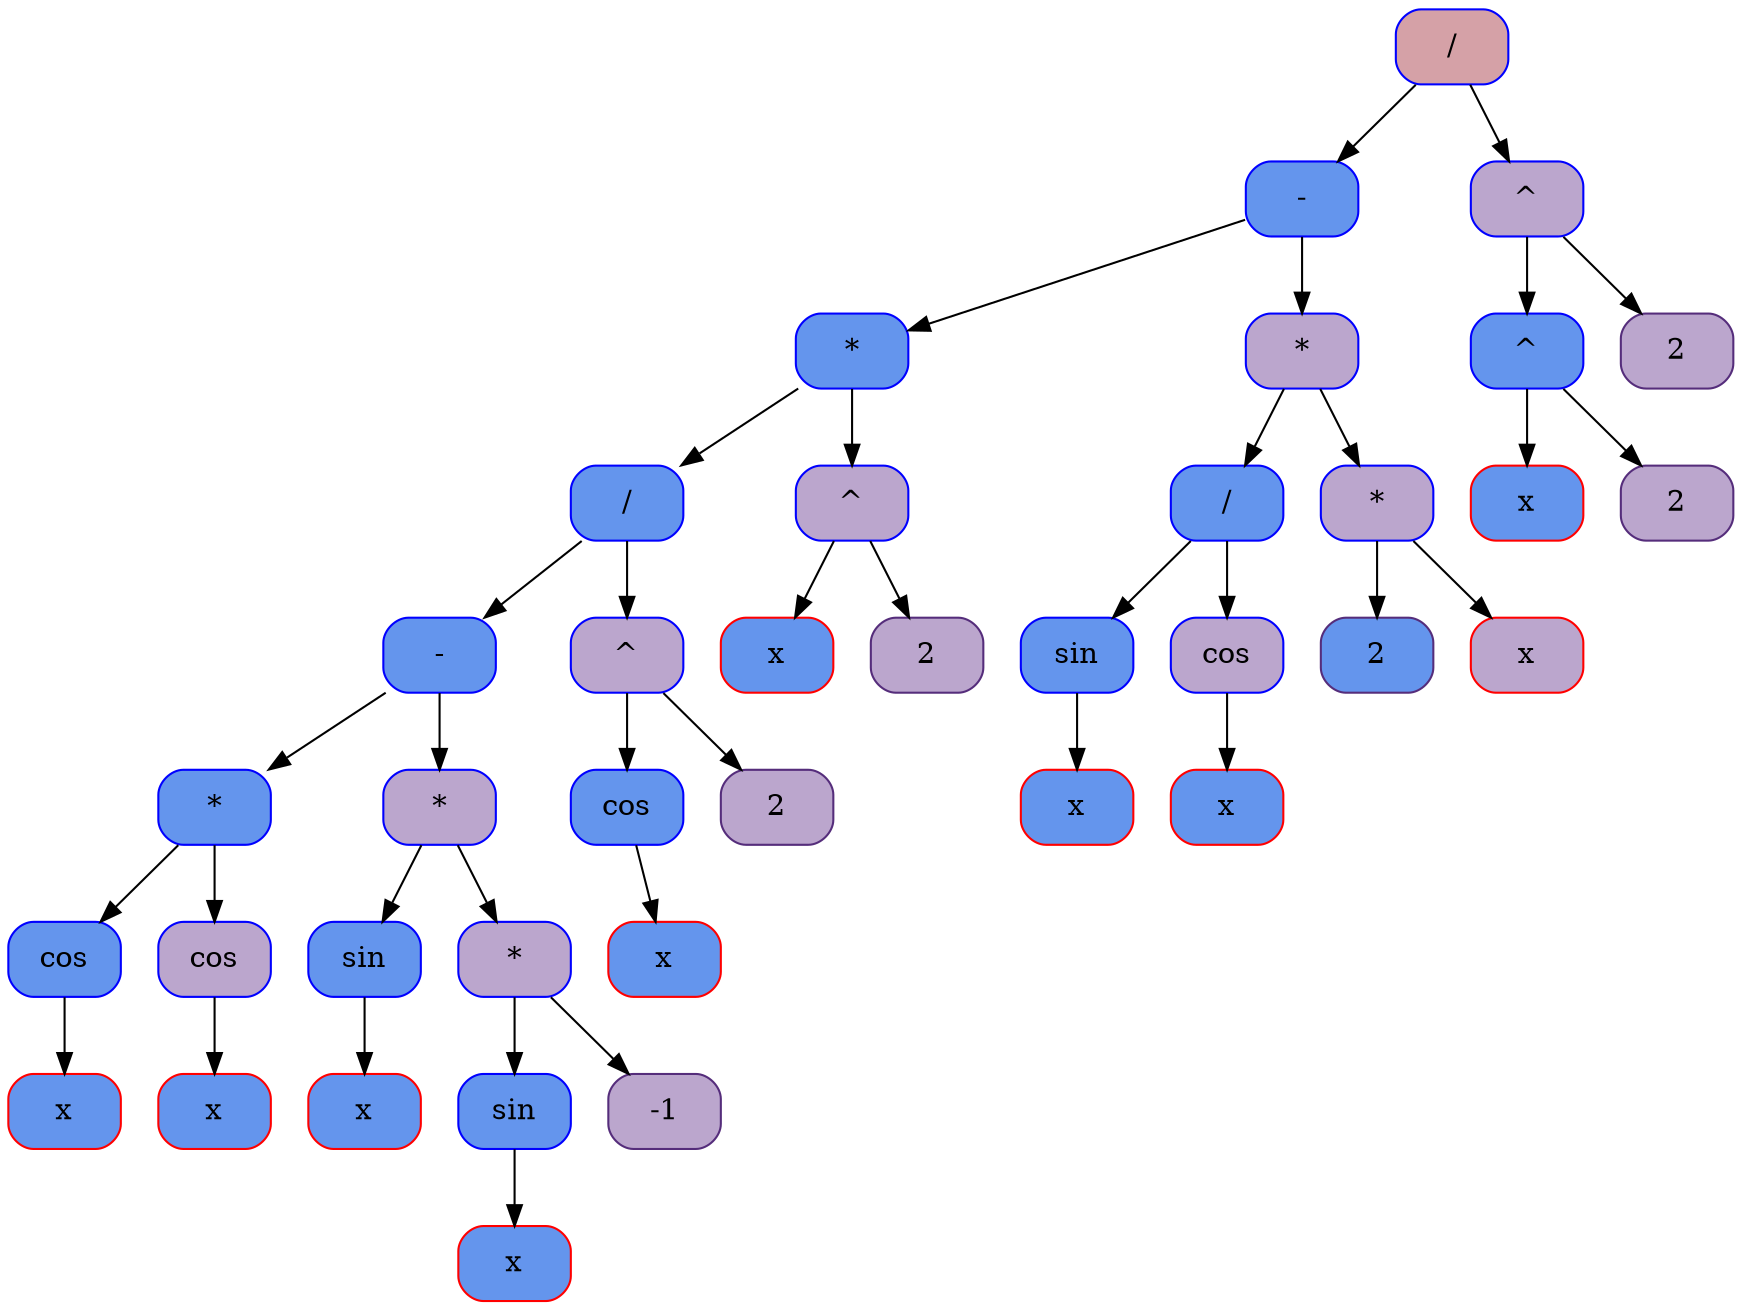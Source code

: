 digraph tree {
	node [shape=Mrecord, style=filled, fillcolor="#bba6cd", color="#552d7b"];
8784 [shape=record, style="filled,rounded", color=" #0000ff ",                          fillcolor="#d5a1a7", fontsize=14, label=" / "];
	8784 -> 8720;
8720 [shape=record, style="filled,rounded", color=" #0000ff ",                          fillcolor="#6495ed", fontsize=14, label=" - "];
	8720 -> 8656;
8656 [shape=record, style="filled,rounded", color=" #0000ff ",                          fillcolor="#6495ed", fontsize=14, label=" * "];
	8656 -> 8592;
8592 [shape=record, style="filled,rounded", color=" #0000ff ",                          fillcolor="#6495ed", fontsize=14, label=" / "];
	8592 -> 8528;
8528 [shape=record, style="filled,rounded", color=" #0000ff ",                          fillcolor="#6495ed", fontsize=14, label=" - "];
	8528 -> 8464;
8464 [shape=record, style="filled,rounded", color=" #0000ff ",                          fillcolor="#6495ed", fontsize=14, label=" * "];
	8464 -> 8336;
8336 [shape=record, style="filled,rounded", color=" #0000ff ",                          fillcolor="#6495ed", fontsize=14, label=" cos "];
	8336 -> 8272;
8272 [shape=record, style="filled,rounded", color="#FF0000",                          fillcolor="#6495ed", fontsize=14, label=" x "];
	8464 -> 8016;
8016 [shape=record, style="filled,rounded", color=" #0000ff ",                          fillcolor="#bba6cd", fontsize=14, label=" cos "];
	8016 -> 8080;
8080 [shape=record, style="filled,rounded", color="#FF0000",                          fillcolor="#6495ed", fontsize=14, label=" x "];
	8528 -> 7952;
7952 [shape=record, style="filled,rounded", color=" #0000ff ",                          fillcolor="#bba6cd", fontsize=14, label=" * "];
	7952 -> 7824;
7824 [shape=record, style="filled,rounded", color=" #0000ff ",                          fillcolor="#6495ed", fontsize=14, label=" sin "];
	7824 -> 7888;
7888 [shape=record, style="filled,rounded", color="#FF0000",                          fillcolor="#6495ed", fontsize=14, label=" x "];
	7952 -> 7760;
7760 [shape=record, style="filled,rounded", color=" #0000ff ",                          fillcolor="#bba6cd", fontsize=14, label=" * "];
	7760 -> 7696;
7696 [shape=record, style="filled,rounded", color=" #0000ff ",                          fillcolor="#6495ed", fontsize=14, label=" sin "];
	7696 -> 7632;
7632 [shape=record, style="filled,rounded", color="#FF0000",                          fillcolor="#6495ed", fontsize=14, label=" x "];
	7760 -> 7568;
7568 [shape=record, style="filled,rounded", color="#552d7b",                          fillcolor="#bba6cd", fontsize=14, label=" -1 "];
	8592 -> 7440;
7440 [shape=record, style="filled,rounded", color=" #0000ff ",                          fillcolor="#bba6cd", fontsize=14, label=" ^ "];
	7440 -> 7312;
7312 [shape=record, style="filled,rounded", color=" #0000ff ",                          fillcolor="#6495ed", fontsize=14, label=" cos "];
	7312 -> 7376;
7376 [shape=record, style="filled,rounded", color="#FF0000",                          fillcolor="#6495ed", fontsize=14, label=" x "];
	7440 -> 7248;
7248 [shape=record, style="filled,rounded", color="#552d7b",                          fillcolor="#bba6cd", fontsize=14, label=" 2 "];
	8656 -> 6416;
6416 [shape=record, style="filled,rounded", color=" #0000ff ",                          fillcolor="#bba6cd", fontsize=14, label=" ^ "];
	6416 -> 6480;
6480 [shape=record, style="filled,rounded", color="#FF0000",                          fillcolor="#6495ed", fontsize=14, label=" x "];
	6416 -> 6544;
6544 [shape=record, style="filled,rounded", color="#552d7b",                          fillcolor="#bba6cd", fontsize=14, label=" 2 "];
	8720 -> 6352;
6352 [shape=record, style="filled,rounded", color=" #0000ff ",                          fillcolor="#bba6cd", fontsize=14, label=" * "];
	6352 -> 6032;
6032 [shape=record, style="filled,rounded", color=" #0000ff ",                          fillcolor="#6495ed", fontsize=14, label=" / "];
	6032 -> 6096;
6096 [shape=record, style="filled,rounded", color=" #0000ff ",                          fillcolor="#6495ed", fontsize=14, label=" sin "];
	6096 -> 6160;
6160 [shape=record, style="filled,rounded", color="#FF0000",                          fillcolor="#6495ed", fontsize=14, label=" x "];
	6032 -> 6224;
6224 [shape=record, style="filled,rounded", color=" #0000ff ",                          fillcolor="#bba6cd", fontsize=14, label=" cos "];
	6224 -> 6288;
6288 [shape=record, style="filled,rounded", color="#FF0000",                          fillcolor="#6495ed", fontsize=14, label=" x "];
	6352 -> 5904;
5904 [shape=record, style="filled,rounded", color=" #0000ff ",                          fillcolor="#bba6cd", fontsize=14, label=" * "];
	5904 -> 5840;
5840 [shape=record, style="filled,rounded", color="#552d7b",                          fillcolor="#6495ed", fontsize=14, label=" 2 "];
	5904 -> 5712;
5712 [shape=record, style="filled,rounded", color="#FF0000",                          fillcolor="#bba6cd", fontsize=14, label=" x "];
	8784 -> 5264;
5264 [shape=record, style="filled,rounded", color=" #0000ff ",                          fillcolor="#bba6cd", fontsize=14, label=" ^ "];
	5264 -> 5072;
5072 [shape=record, style="filled,rounded", color=" #0000ff ",                          fillcolor="#6495ed", fontsize=14, label=" ^ "];
	5072 -> 5136;
5136 [shape=record, style="filled,rounded", color="#FF0000",                          fillcolor="#6495ed", fontsize=14, label=" x "];
	5072 -> 5200;
5200 [shape=record, style="filled,rounded", color="#552d7b",                          fillcolor="#bba6cd", fontsize=14, label=" 2 "];
	5264 -> 5008;
5008 [shape=record, style="filled,rounded", color="#552d7b",                          fillcolor="#bba6cd", fontsize=14, label=" 2 "];
}
